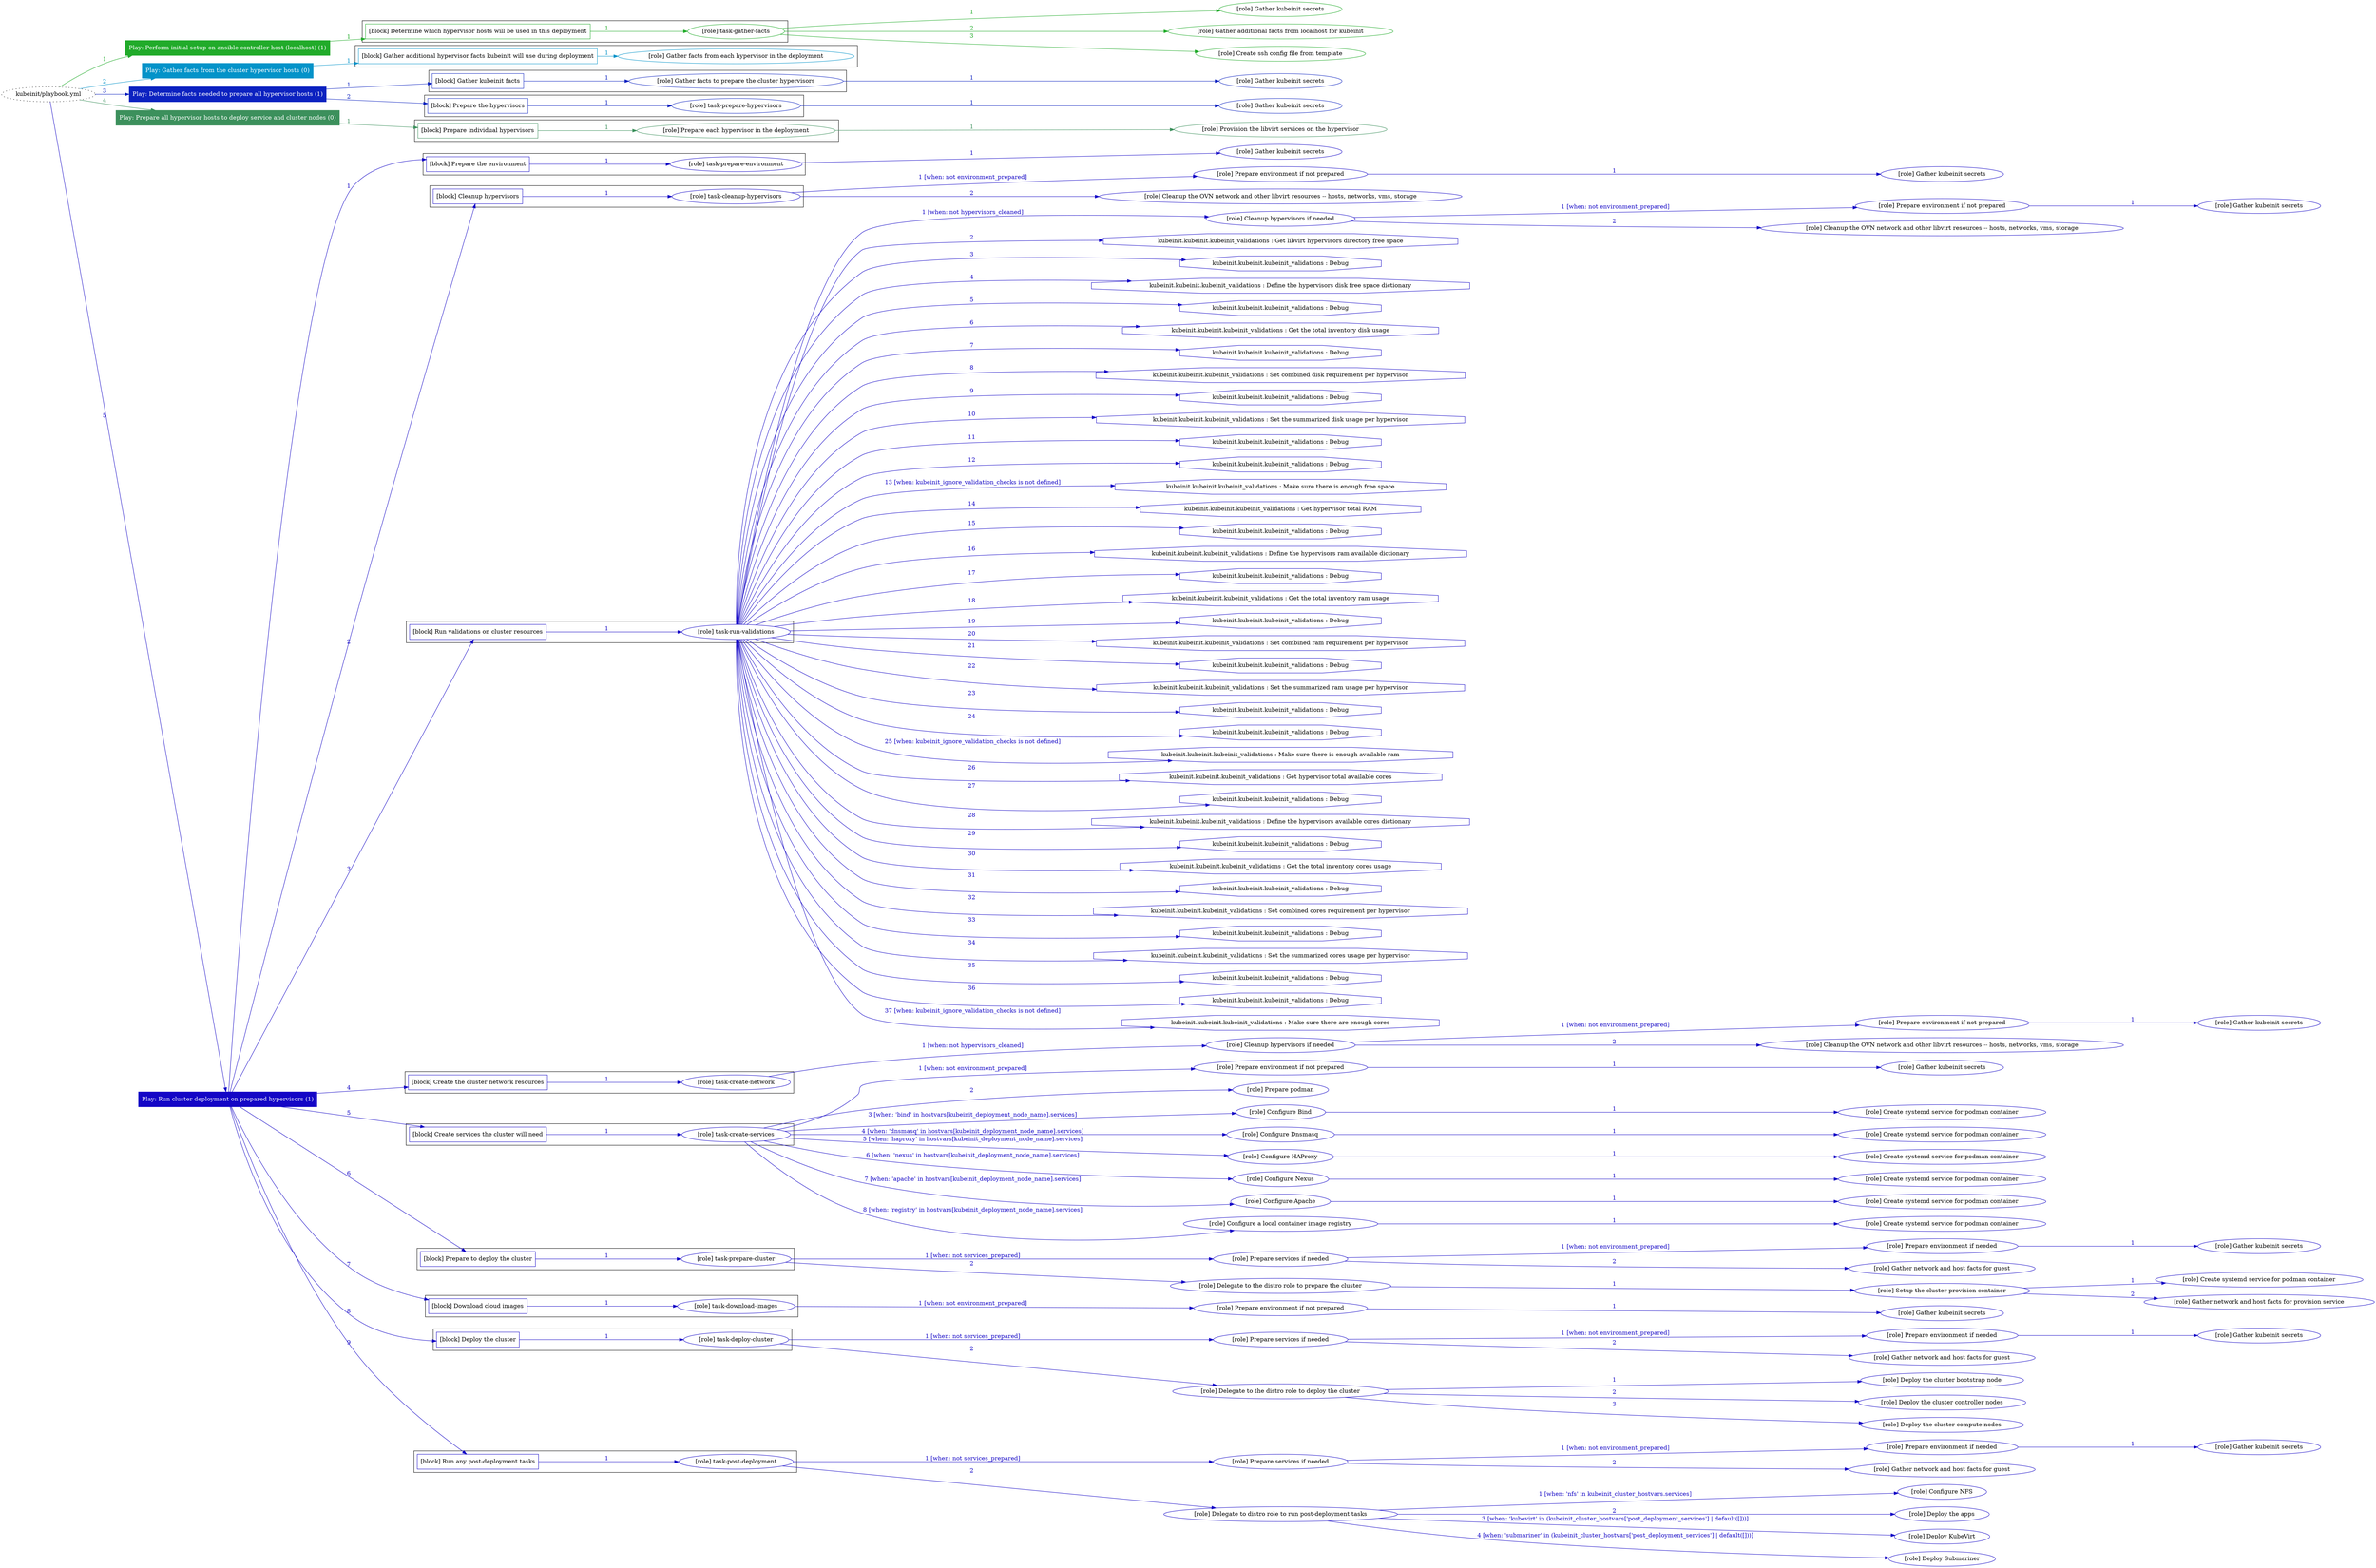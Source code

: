 digraph {
	graph [concentrate=true ordering=in rankdir=LR ratio=fill]
	edge [esep=5 sep=10]
	"kubeinit/playbook.yml" [URL="/home/runner/work/kubeinit/kubeinit/kubeinit/playbook.yml" id=playbook_0c1962fa style=dotted]
	play_be50d0dd [label="Play: Perform initial setup on ansible-controller host (localhost) (1)" URL="/home/runner/work/kubeinit/kubeinit/kubeinit/playbook.yml" color="#21ab2a" fontcolor="#ffffff" id=play_be50d0dd shape=box style=filled tooltip=localhost]
	"kubeinit/playbook.yml" -> play_be50d0dd [label="1 " color="#21ab2a" fontcolor="#21ab2a" id=edge_a6bb3f02 labeltooltip="1 " tooltip="1 "]
	subgraph "Gather kubeinit secrets" {
		role_18582687 [label="[role] Gather kubeinit secrets" URL="/home/runner/.ansible/collections/ansible_collections/kubeinit/kubeinit/roles/kubeinit_prepare/tasks/build_hypervisors_group.yml" color="#21ab2a" id=role_18582687 tooltip="Gather kubeinit secrets"]
	}
	subgraph "Gather additional facts from localhost for kubeinit" {
		role_fce83e99 [label="[role] Gather additional facts from localhost for kubeinit" URL="/home/runner/.ansible/collections/ansible_collections/kubeinit/kubeinit/roles/kubeinit_prepare/tasks/build_hypervisors_group.yml" color="#21ab2a" id=role_fce83e99 tooltip="Gather additional facts from localhost for kubeinit"]
	}
	subgraph "Create ssh config file from template" {
		role_7f165735 [label="[role] Create ssh config file from template" URL="/home/runner/.ansible/collections/ansible_collections/kubeinit/kubeinit/roles/kubeinit_prepare/tasks/build_hypervisors_group.yml" color="#21ab2a" id=role_7f165735 tooltip="Create ssh config file from template"]
	}
	subgraph "task-gather-facts" {
		role_133cf62c [label="[role] task-gather-facts" URL="/home/runner/work/kubeinit/kubeinit/kubeinit/playbook.yml" color="#21ab2a" id=role_133cf62c tooltip="task-gather-facts"]
		role_133cf62c -> role_18582687 [label="1 " color="#21ab2a" fontcolor="#21ab2a" id=edge_614353e3 labeltooltip="1 " tooltip="1 "]
		role_133cf62c -> role_fce83e99 [label="2 " color="#21ab2a" fontcolor="#21ab2a" id=edge_34231d7f labeltooltip="2 " tooltip="2 "]
		role_133cf62c -> role_7f165735 [label="3 " color="#21ab2a" fontcolor="#21ab2a" id=edge_8d555de2 labeltooltip="3 " tooltip="3 "]
	}
	subgraph "Play: Perform initial setup on ansible-controller host (localhost) (1)" {
		play_be50d0dd -> block_2fee4508 [label=1 color="#21ab2a" fontcolor="#21ab2a" id=edge_cbc2266b labeltooltip=1 tooltip=1]
		subgraph cluster_block_2fee4508 {
			block_2fee4508 [label="[block] Determine which hypervisor hosts will be used in this deployment" URL="/home/runner/work/kubeinit/kubeinit/kubeinit/playbook.yml" color="#21ab2a" id=block_2fee4508 labeltooltip="Determine which hypervisor hosts will be used in this deployment" shape=box tooltip="Determine which hypervisor hosts will be used in this deployment"]
			block_2fee4508 -> role_133cf62c [label="1 " color="#21ab2a" fontcolor="#21ab2a" id=edge_b8d68492 labeltooltip="1 " tooltip="1 "]
		}
	}
	play_6b7ba62f [label="Play: Gather facts from the cluster hypervisor hosts (0)" URL="/home/runner/work/kubeinit/kubeinit/kubeinit/playbook.yml" color="#0393c9" fontcolor="#ffffff" id=play_6b7ba62f shape=box style=filled tooltip="Play: Gather facts from the cluster hypervisor hosts (0)"]
	"kubeinit/playbook.yml" -> play_6b7ba62f [label="2 " color="#0393c9" fontcolor="#0393c9" id=edge_6658723b labeltooltip="2 " tooltip="2 "]
	subgraph "Gather facts from each hypervisor in the deployment" {
		role_81f67bc2 [label="[role] Gather facts from each hypervisor in the deployment" URL="/home/runner/work/kubeinit/kubeinit/kubeinit/playbook.yml" color="#0393c9" id=role_81f67bc2 tooltip="Gather facts from each hypervisor in the deployment"]
	}
	subgraph "Play: Gather facts from the cluster hypervisor hosts (0)" {
		play_6b7ba62f -> block_4eafd3b5 [label=1 color="#0393c9" fontcolor="#0393c9" id=edge_7ed90750 labeltooltip=1 tooltip=1]
		subgraph cluster_block_4eafd3b5 {
			block_4eafd3b5 [label="[block] Gather additional hypervisor facts kubeinit will use during deployment" URL="/home/runner/work/kubeinit/kubeinit/kubeinit/playbook.yml" color="#0393c9" id=block_4eafd3b5 labeltooltip="Gather additional hypervisor facts kubeinit will use during deployment" shape=box tooltip="Gather additional hypervisor facts kubeinit will use during deployment"]
			block_4eafd3b5 -> role_81f67bc2 [label="1 " color="#0393c9" fontcolor="#0393c9" id=edge_5568c1e4 labeltooltip="1 " tooltip="1 "]
		}
	}
	play_cdd464c3 [label="Play: Determine facts needed to prepare all hypervisor hosts (1)" URL="/home/runner/work/kubeinit/kubeinit/kubeinit/playbook.yml" color="#0c22c0" fontcolor="#ffffff" id=play_cdd464c3 shape=box style=filled tooltip=localhost]
	"kubeinit/playbook.yml" -> play_cdd464c3 [label="3 " color="#0c22c0" fontcolor="#0c22c0" id=edge_1f5755dd labeltooltip="3 " tooltip="3 "]
	subgraph "Gather kubeinit secrets" {
		role_7b7f4c09 [label="[role] Gather kubeinit secrets" URL="/home/runner/.ansible/collections/ansible_collections/kubeinit/kubeinit/roles/kubeinit_prepare/tasks/gather_kubeinit_facts.yml" color="#0c22c0" id=role_7b7f4c09 tooltip="Gather kubeinit secrets"]
	}
	subgraph "Gather facts to prepare the cluster hypervisors" {
		role_90aa8c08 [label="[role] Gather facts to prepare the cluster hypervisors" URL="/home/runner/work/kubeinit/kubeinit/kubeinit/playbook.yml" color="#0c22c0" id=role_90aa8c08 tooltip="Gather facts to prepare the cluster hypervisors"]
		role_90aa8c08 -> role_7b7f4c09 [label="1 " color="#0c22c0" fontcolor="#0c22c0" id=edge_5a117545 labeltooltip="1 " tooltip="1 "]
	}
	subgraph "Gather kubeinit secrets" {
		role_aa2cdc83 [label="[role] Gather kubeinit secrets" URL="/home/runner/.ansible/collections/ansible_collections/kubeinit/kubeinit/roles/kubeinit_prepare/tasks/gather_kubeinit_facts.yml" color="#0c22c0" id=role_aa2cdc83 tooltip="Gather kubeinit secrets"]
	}
	subgraph "task-prepare-hypervisors" {
		role_f39f86e0 [label="[role] task-prepare-hypervisors" URL="/home/runner/work/kubeinit/kubeinit/kubeinit/playbook.yml" color="#0c22c0" id=role_f39f86e0 tooltip="task-prepare-hypervisors"]
		role_f39f86e0 -> role_aa2cdc83 [label="1 " color="#0c22c0" fontcolor="#0c22c0" id=edge_0bebe738 labeltooltip="1 " tooltip="1 "]
	}
	subgraph "Play: Determine facts needed to prepare all hypervisor hosts (1)" {
		play_cdd464c3 -> block_bbfa802b [label=1 color="#0c22c0" fontcolor="#0c22c0" id=edge_be6cd83a labeltooltip=1 tooltip=1]
		subgraph cluster_block_bbfa802b {
			block_bbfa802b [label="[block] Gather kubeinit facts" URL="/home/runner/work/kubeinit/kubeinit/kubeinit/playbook.yml" color="#0c22c0" id=block_bbfa802b labeltooltip="Gather kubeinit facts" shape=box tooltip="Gather kubeinit facts"]
			block_bbfa802b -> role_90aa8c08 [label="1 " color="#0c22c0" fontcolor="#0c22c0" id=edge_952174ad labeltooltip="1 " tooltip="1 "]
		}
		play_cdd464c3 -> block_4bff7a87 [label=2 color="#0c22c0" fontcolor="#0c22c0" id=edge_2a074923 labeltooltip=2 tooltip=2]
		subgraph cluster_block_4bff7a87 {
			block_4bff7a87 [label="[block] Prepare the hypervisors" URL="/home/runner/work/kubeinit/kubeinit/kubeinit/playbook.yml" color="#0c22c0" id=block_4bff7a87 labeltooltip="Prepare the hypervisors" shape=box tooltip="Prepare the hypervisors"]
			block_4bff7a87 -> role_f39f86e0 [label="1 " color="#0c22c0" fontcolor="#0c22c0" id=edge_3835ac93 labeltooltip="1 " tooltip="1 "]
		}
	}
	play_c1d7e8ce [label="Play: Prepare all hypervisor hosts to deploy service and cluster nodes (0)" URL="/home/runner/work/kubeinit/kubeinit/kubeinit/playbook.yml" color="#3c905c" fontcolor="#ffffff" id=play_c1d7e8ce shape=box style=filled tooltip="Play: Prepare all hypervisor hosts to deploy service and cluster nodes (0)"]
	"kubeinit/playbook.yml" -> play_c1d7e8ce [label="4 " color="#3c905c" fontcolor="#3c905c" id=edge_2dae5429 labeltooltip="4 " tooltip="4 "]
	subgraph "Provision the libvirt services on the hypervisor" {
		role_2ad6f57d [label="[role] Provision the libvirt services on the hypervisor" URL="/home/runner/.ansible/collections/ansible_collections/kubeinit/kubeinit/roles/kubeinit_prepare/tasks/prepare_hypervisor.yml" color="#3c905c" id=role_2ad6f57d tooltip="Provision the libvirt services on the hypervisor"]
	}
	subgraph "Prepare each hypervisor in the deployment" {
		role_250971a9 [label="[role] Prepare each hypervisor in the deployment" URL="/home/runner/work/kubeinit/kubeinit/kubeinit/playbook.yml" color="#3c905c" id=role_250971a9 tooltip="Prepare each hypervisor in the deployment"]
		role_250971a9 -> role_2ad6f57d [label="1 " color="#3c905c" fontcolor="#3c905c" id=edge_2163b633 labeltooltip="1 " tooltip="1 "]
	}
	subgraph "Play: Prepare all hypervisor hosts to deploy service and cluster nodes (0)" {
		play_c1d7e8ce -> block_7f3fe24d [label=1 color="#3c905c" fontcolor="#3c905c" id=edge_75501443 labeltooltip=1 tooltip=1]
		subgraph cluster_block_7f3fe24d {
			block_7f3fe24d [label="[block] Prepare individual hypervisors" URL="/home/runner/work/kubeinit/kubeinit/kubeinit/playbook.yml" color="#3c905c" id=block_7f3fe24d labeltooltip="Prepare individual hypervisors" shape=box tooltip="Prepare individual hypervisors"]
			block_7f3fe24d -> role_250971a9 [label="1 " color="#3c905c" fontcolor="#3c905c" id=edge_124171e5 labeltooltip="1 " tooltip="1 "]
		}
	}
	play_f6b58995 [label="Play: Run cluster deployment on prepared hypervisors (1)" URL="/home/runner/work/kubeinit/kubeinit/kubeinit/playbook.yml" color="#1406c6" fontcolor="#ffffff" id=play_f6b58995 shape=box style=filled tooltip=localhost]
	"kubeinit/playbook.yml" -> play_f6b58995 [label="5 " color="#1406c6" fontcolor="#1406c6" id=edge_b81ead7e labeltooltip="5 " tooltip="5 "]
	subgraph "Gather kubeinit secrets" {
		role_ea5745ac [label="[role] Gather kubeinit secrets" URL="/home/runner/.ansible/collections/ansible_collections/kubeinit/kubeinit/roles/kubeinit_prepare/tasks/gather_kubeinit_facts.yml" color="#1406c6" id=role_ea5745ac tooltip="Gather kubeinit secrets"]
	}
	subgraph "task-prepare-environment" {
		role_93e0fac7 [label="[role] task-prepare-environment" URL="/home/runner/work/kubeinit/kubeinit/kubeinit/playbook.yml" color="#1406c6" id=role_93e0fac7 tooltip="task-prepare-environment"]
		role_93e0fac7 -> role_ea5745ac [label="1 " color="#1406c6" fontcolor="#1406c6" id=edge_5d68b4c3 labeltooltip="1 " tooltip="1 "]
	}
	subgraph "Gather kubeinit secrets" {
		role_ad4cef77 [label="[role] Gather kubeinit secrets" URL="/home/runner/.ansible/collections/ansible_collections/kubeinit/kubeinit/roles/kubeinit_prepare/tasks/gather_kubeinit_facts.yml" color="#1406c6" id=role_ad4cef77 tooltip="Gather kubeinit secrets"]
	}
	subgraph "Prepare environment if not prepared" {
		role_003fff1d [label="[role] Prepare environment if not prepared" URL="/home/runner/.ansible/collections/ansible_collections/kubeinit/kubeinit/roles/kubeinit_prepare/tasks/cleanup_hypervisors.yml" color="#1406c6" id=role_003fff1d tooltip="Prepare environment if not prepared"]
		role_003fff1d -> role_ad4cef77 [label="1 " color="#1406c6" fontcolor="#1406c6" id=edge_dad3b32c labeltooltip="1 " tooltip="1 "]
	}
	subgraph "Cleanup the OVN network and other libvirt resources -- hosts, networks, vms, storage" {
		role_ddbe310d [label="[role] Cleanup the OVN network and other libvirt resources -- hosts, networks, vms, storage" URL="/home/runner/.ansible/collections/ansible_collections/kubeinit/kubeinit/roles/kubeinit_prepare/tasks/cleanup_hypervisors.yml" color="#1406c6" id=role_ddbe310d tooltip="Cleanup the OVN network and other libvirt resources -- hosts, networks, vms, storage"]
	}
	subgraph "task-cleanup-hypervisors" {
		role_4ded832d [label="[role] task-cleanup-hypervisors" URL="/home/runner/work/kubeinit/kubeinit/kubeinit/playbook.yml" color="#1406c6" id=role_4ded832d tooltip="task-cleanup-hypervisors"]
		role_4ded832d -> role_003fff1d [label="1 [when: not environment_prepared]" color="#1406c6" fontcolor="#1406c6" id=edge_1e6a8c97 labeltooltip="1 [when: not environment_prepared]" tooltip="1 [when: not environment_prepared]"]
		role_4ded832d -> role_ddbe310d [label="2 " color="#1406c6" fontcolor="#1406c6" id=edge_a38a1c63 labeltooltip="2 " tooltip="2 "]
	}
	subgraph "Gather kubeinit secrets" {
		role_794acfee [label="[role] Gather kubeinit secrets" URL="/home/runner/.ansible/collections/ansible_collections/kubeinit/kubeinit/roles/kubeinit_prepare/tasks/gather_kubeinit_facts.yml" color="#1406c6" id=role_794acfee tooltip="Gather kubeinit secrets"]
	}
	subgraph "Prepare environment if not prepared" {
		role_ce3f8bae [label="[role] Prepare environment if not prepared" URL="/home/runner/.ansible/collections/ansible_collections/kubeinit/kubeinit/roles/kubeinit_prepare/tasks/cleanup_hypervisors.yml" color="#1406c6" id=role_ce3f8bae tooltip="Prepare environment if not prepared"]
		role_ce3f8bae -> role_794acfee [label="1 " color="#1406c6" fontcolor="#1406c6" id=edge_a2eabee9 labeltooltip="1 " tooltip="1 "]
	}
	subgraph "Cleanup the OVN network and other libvirt resources -- hosts, networks, vms, storage" {
		role_c4c53af4 [label="[role] Cleanup the OVN network and other libvirt resources -- hosts, networks, vms, storage" URL="/home/runner/.ansible/collections/ansible_collections/kubeinit/kubeinit/roles/kubeinit_prepare/tasks/cleanup_hypervisors.yml" color="#1406c6" id=role_c4c53af4 tooltip="Cleanup the OVN network and other libvirt resources -- hosts, networks, vms, storage"]
	}
	subgraph "Cleanup hypervisors if needed" {
		role_6c550f8d [label="[role] Cleanup hypervisors if needed" URL="/home/runner/.ansible/collections/ansible_collections/kubeinit/kubeinit/roles/kubeinit_validations/tasks/main.yml" color="#1406c6" id=role_6c550f8d tooltip="Cleanup hypervisors if needed"]
		role_6c550f8d -> role_ce3f8bae [label="1 [when: not environment_prepared]" color="#1406c6" fontcolor="#1406c6" id=edge_005cf9d9 labeltooltip="1 [when: not environment_prepared]" tooltip="1 [when: not environment_prepared]"]
		role_6c550f8d -> role_c4c53af4 [label="2 " color="#1406c6" fontcolor="#1406c6" id=edge_e33e2a0d labeltooltip="2 " tooltip="2 "]
	}
	subgraph "task-run-validations" {
		role_0c693bc3 [label="[role] task-run-validations" URL="/home/runner/work/kubeinit/kubeinit/kubeinit/playbook.yml" color="#1406c6" id=role_0c693bc3 tooltip="task-run-validations"]
		role_0c693bc3 -> role_6c550f8d [label="1 [when: not hypervisors_cleaned]" color="#1406c6" fontcolor="#1406c6" id=edge_a4a6acfd labeltooltip="1 [when: not hypervisors_cleaned]" tooltip="1 [when: not hypervisors_cleaned]"]
		task_2b5d4a0e [label="kubeinit.kubeinit.kubeinit_validations : Get libvirt hypervisors directory free space" URL="/home/runner/.ansible/collections/ansible_collections/kubeinit/kubeinit/roles/kubeinit_validations/tasks/10_libvirt_free_space.yml" color="#1406c6" id=task_2b5d4a0e shape=octagon tooltip="kubeinit.kubeinit.kubeinit_validations : Get libvirt hypervisors directory free space"]
		role_0c693bc3 -> task_2b5d4a0e [label="2 " color="#1406c6" fontcolor="#1406c6" id=edge_36fcada0 labeltooltip="2 " tooltip="2 "]
		task_6176a28e [label="kubeinit.kubeinit.kubeinit_validations : Debug" URL="/home/runner/.ansible/collections/ansible_collections/kubeinit/kubeinit/roles/kubeinit_validations/tasks/10_libvirt_free_space.yml" color="#1406c6" id=task_6176a28e shape=octagon tooltip="kubeinit.kubeinit.kubeinit_validations : Debug"]
		role_0c693bc3 -> task_6176a28e [label="3 " color="#1406c6" fontcolor="#1406c6" id=edge_603f3817 labeltooltip="3 " tooltip="3 "]
		task_0fa32dd7 [label="kubeinit.kubeinit.kubeinit_validations : Define the hypervisors disk free space dictionary" URL="/home/runner/.ansible/collections/ansible_collections/kubeinit/kubeinit/roles/kubeinit_validations/tasks/10_libvirt_free_space.yml" color="#1406c6" id=task_0fa32dd7 shape=octagon tooltip="kubeinit.kubeinit.kubeinit_validations : Define the hypervisors disk free space dictionary"]
		role_0c693bc3 -> task_0fa32dd7 [label="4 " color="#1406c6" fontcolor="#1406c6" id=edge_40ea635d labeltooltip="4 " tooltip="4 "]
		task_e9e691f0 [label="kubeinit.kubeinit.kubeinit_validations : Debug" URL="/home/runner/.ansible/collections/ansible_collections/kubeinit/kubeinit/roles/kubeinit_validations/tasks/10_libvirt_free_space.yml" color="#1406c6" id=task_e9e691f0 shape=octagon tooltip="kubeinit.kubeinit.kubeinit_validations : Debug"]
		role_0c693bc3 -> task_e9e691f0 [label="5 " color="#1406c6" fontcolor="#1406c6" id=edge_4c67ea10 labeltooltip="5 " tooltip="5 "]
		task_8828fa86 [label="kubeinit.kubeinit.kubeinit_validations : Get the total inventory disk usage" URL="/home/runner/.ansible/collections/ansible_collections/kubeinit/kubeinit/roles/kubeinit_validations/tasks/10_libvirt_free_space.yml" color="#1406c6" id=task_8828fa86 shape=octagon tooltip="kubeinit.kubeinit.kubeinit_validations : Get the total inventory disk usage"]
		role_0c693bc3 -> task_8828fa86 [label="6 " color="#1406c6" fontcolor="#1406c6" id=edge_b0aa550d labeltooltip="6 " tooltip="6 "]
		task_c2dee510 [label="kubeinit.kubeinit.kubeinit_validations : Debug" URL="/home/runner/.ansible/collections/ansible_collections/kubeinit/kubeinit/roles/kubeinit_validations/tasks/10_libvirt_free_space.yml" color="#1406c6" id=task_c2dee510 shape=octagon tooltip="kubeinit.kubeinit.kubeinit_validations : Debug"]
		role_0c693bc3 -> task_c2dee510 [label="7 " color="#1406c6" fontcolor="#1406c6" id=edge_99571b76 labeltooltip="7 " tooltip="7 "]
		task_ff501429 [label="kubeinit.kubeinit.kubeinit_validations : Set combined disk requirement per hypervisor" URL="/home/runner/.ansible/collections/ansible_collections/kubeinit/kubeinit/roles/kubeinit_validations/tasks/10_libvirt_free_space.yml" color="#1406c6" id=task_ff501429 shape=octagon tooltip="kubeinit.kubeinit.kubeinit_validations : Set combined disk requirement per hypervisor"]
		role_0c693bc3 -> task_ff501429 [label="8 " color="#1406c6" fontcolor="#1406c6" id=edge_0c264f90 labeltooltip="8 " tooltip="8 "]
		task_68a7dbd1 [label="kubeinit.kubeinit.kubeinit_validations : Debug" URL="/home/runner/.ansible/collections/ansible_collections/kubeinit/kubeinit/roles/kubeinit_validations/tasks/10_libvirt_free_space.yml" color="#1406c6" id=task_68a7dbd1 shape=octagon tooltip="kubeinit.kubeinit.kubeinit_validations : Debug"]
		role_0c693bc3 -> task_68a7dbd1 [label="9 " color="#1406c6" fontcolor="#1406c6" id=edge_e59e12dc labeltooltip="9 " tooltip="9 "]
		task_8ba51023 [label="kubeinit.kubeinit.kubeinit_validations : Set the summarized disk usage per hypervisor" URL="/home/runner/.ansible/collections/ansible_collections/kubeinit/kubeinit/roles/kubeinit_validations/tasks/10_libvirt_free_space.yml" color="#1406c6" id=task_8ba51023 shape=octagon tooltip="kubeinit.kubeinit.kubeinit_validations : Set the summarized disk usage per hypervisor"]
		role_0c693bc3 -> task_8ba51023 [label="10 " color="#1406c6" fontcolor="#1406c6" id=edge_59faab4f labeltooltip="10 " tooltip="10 "]
		task_f008eae6 [label="kubeinit.kubeinit.kubeinit_validations : Debug" URL="/home/runner/.ansible/collections/ansible_collections/kubeinit/kubeinit/roles/kubeinit_validations/tasks/10_libvirt_free_space.yml" color="#1406c6" id=task_f008eae6 shape=octagon tooltip="kubeinit.kubeinit.kubeinit_validations : Debug"]
		role_0c693bc3 -> task_f008eae6 [label="11 " color="#1406c6" fontcolor="#1406c6" id=edge_b09b9950 labeltooltip="11 " tooltip="11 "]
		task_5a22d8d4 [label="kubeinit.kubeinit.kubeinit_validations : Debug" URL="/home/runner/.ansible/collections/ansible_collections/kubeinit/kubeinit/roles/kubeinit_validations/tasks/10_libvirt_free_space.yml" color="#1406c6" id=task_5a22d8d4 shape=octagon tooltip="kubeinit.kubeinit.kubeinit_validations : Debug"]
		role_0c693bc3 -> task_5a22d8d4 [label="12 " color="#1406c6" fontcolor="#1406c6" id=edge_8f0a2270 labeltooltip="12 " tooltip="12 "]
		task_992147da [label="kubeinit.kubeinit.kubeinit_validations : Make sure there is enough free space" URL="/home/runner/.ansible/collections/ansible_collections/kubeinit/kubeinit/roles/kubeinit_validations/tasks/10_libvirt_free_space.yml" color="#1406c6" id=task_992147da shape=octagon tooltip="kubeinit.kubeinit.kubeinit_validations : Make sure there is enough free space"]
		role_0c693bc3 -> task_992147da [label="13 [when: kubeinit_ignore_validation_checks is not defined]" color="#1406c6" fontcolor="#1406c6" id=edge_540d857e labeltooltip="13 [when: kubeinit_ignore_validation_checks is not defined]" tooltip="13 [when: kubeinit_ignore_validation_checks is not defined]"]
		task_409db139 [label="kubeinit.kubeinit.kubeinit_validations : Get hypervisor total RAM" URL="/home/runner/.ansible/collections/ansible_collections/kubeinit/kubeinit/roles/kubeinit_validations/tasks/20_libvirt_available_ram.yml" color="#1406c6" id=task_409db139 shape=octagon tooltip="kubeinit.kubeinit.kubeinit_validations : Get hypervisor total RAM"]
		role_0c693bc3 -> task_409db139 [label="14 " color="#1406c6" fontcolor="#1406c6" id=edge_06e1d787 labeltooltip="14 " tooltip="14 "]
		task_c764d711 [label="kubeinit.kubeinit.kubeinit_validations : Debug" URL="/home/runner/.ansible/collections/ansible_collections/kubeinit/kubeinit/roles/kubeinit_validations/tasks/20_libvirt_available_ram.yml" color="#1406c6" id=task_c764d711 shape=octagon tooltip="kubeinit.kubeinit.kubeinit_validations : Debug"]
		role_0c693bc3 -> task_c764d711 [label="15 " color="#1406c6" fontcolor="#1406c6" id=edge_adfdc336 labeltooltip="15 " tooltip="15 "]
		task_e1d1020f [label="kubeinit.kubeinit.kubeinit_validations : Define the hypervisors ram available dictionary" URL="/home/runner/.ansible/collections/ansible_collections/kubeinit/kubeinit/roles/kubeinit_validations/tasks/20_libvirt_available_ram.yml" color="#1406c6" id=task_e1d1020f shape=octagon tooltip="kubeinit.kubeinit.kubeinit_validations : Define the hypervisors ram available dictionary"]
		role_0c693bc3 -> task_e1d1020f [label="16 " color="#1406c6" fontcolor="#1406c6" id=edge_a8a6e84d labeltooltip="16 " tooltip="16 "]
		task_1477a36d [label="kubeinit.kubeinit.kubeinit_validations : Debug" URL="/home/runner/.ansible/collections/ansible_collections/kubeinit/kubeinit/roles/kubeinit_validations/tasks/20_libvirt_available_ram.yml" color="#1406c6" id=task_1477a36d shape=octagon tooltip="kubeinit.kubeinit.kubeinit_validations : Debug"]
		role_0c693bc3 -> task_1477a36d [label="17 " color="#1406c6" fontcolor="#1406c6" id=edge_8dc3fb33 labeltooltip="17 " tooltip="17 "]
		task_2432b24e [label="kubeinit.kubeinit.kubeinit_validations : Get the total inventory ram usage" URL="/home/runner/.ansible/collections/ansible_collections/kubeinit/kubeinit/roles/kubeinit_validations/tasks/20_libvirt_available_ram.yml" color="#1406c6" id=task_2432b24e shape=octagon tooltip="kubeinit.kubeinit.kubeinit_validations : Get the total inventory ram usage"]
		role_0c693bc3 -> task_2432b24e [label="18 " color="#1406c6" fontcolor="#1406c6" id=edge_b0eb0236 labeltooltip="18 " tooltip="18 "]
		task_dbca1c6f [label="kubeinit.kubeinit.kubeinit_validations : Debug" URL="/home/runner/.ansible/collections/ansible_collections/kubeinit/kubeinit/roles/kubeinit_validations/tasks/20_libvirt_available_ram.yml" color="#1406c6" id=task_dbca1c6f shape=octagon tooltip="kubeinit.kubeinit.kubeinit_validations : Debug"]
		role_0c693bc3 -> task_dbca1c6f [label="19 " color="#1406c6" fontcolor="#1406c6" id=edge_08caa2c6 labeltooltip="19 " tooltip="19 "]
		task_6e4abeee [label="kubeinit.kubeinit.kubeinit_validations : Set combined ram requirement per hypervisor" URL="/home/runner/.ansible/collections/ansible_collections/kubeinit/kubeinit/roles/kubeinit_validations/tasks/20_libvirt_available_ram.yml" color="#1406c6" id=task_6e4abeee shape=octagon tooltip="kubeinit.kubeinit.kubeinit_validations : Set combined ram requirement per hypervisor"]
		role_0c693bc3 -> task_6e4abeee [label="20 " color="#1406c6" fontcolor="#1406c6" id=edge_90e427a0 labeltooltip="20 " tooltip="20 "]
		task_5f9481e1 [label="kubeinit.kubeinit.kubeinit_validations : Debug" URL="/home/runner/.ansible/collections/ansible_collections/kubeinit/kubeinit/roles/kubeinit_validations/tasks/20_libvirt_available_ram.yml" color="#1406c6" id=task_5f9481e1 shape=octagon tooltip="kubeinit.kubeinit.kubeinit_validations : Debug"]
		role_0c693bc3 -> task_5f9481e1 [label="21 " color="#1406c6" fontcolor="#1406c6" id=edge_fdf4f271 labeltooltip="21 " tooltip="21 "]
		task_96fb7f30 [label="kubeinit.kubeinit.kubeinit_validations : Set the summarized ram usage per hypervisor" URL="/home/runner/.ansible/collections/ansible_collections/kubeinit/kubeinit/roles/kubeinit_validations/tasks/20_libvirt_available_ram.yml" color="#1406c6" id=task_96fb7f30 shape=octagon tooltip="kubeinit.kubeinit.kubeinit_validations : Set the summarized ram usage per hypervisor"]
		role_0c693bc3 -> task_96fb7f30 [label="22 " color="#1406c6" fontcolor="#1406c6" id=edge_c3d78c7c labeltooltip="22 " tooltip="22 "]
		task_123a4028 [label="kubeinit.kubeinit.kubeinit_validations : Debug" URL="/home/runner/.ansible/collections/ansible_collections/kubeinit/kubeinit/roles/kubeinit_validations/tasks/20_libvirt_available_ram.yml" color="#1406c6" id=task_123a4028 shape=octagon tooltip="kubeinit.kubeinit.kubeinit_validations : Debug"]
		role_0c693bc3 -> task_123a4028 [label="23 " color="#1406c6" fontcolor="#1406c6" id=edge_5a496e63 labeltooltip="23 " tooltip="23 "]
		task_d93b3b70 [label="kubeinit.kubeinit.kubeinit_validations : Debug" URL="/home/runner/.ansible/collections/ansible_collections/kubeinit/kubeinit/roles/kubeinit_validations/tasks/20_libvirt_available_ram.yml" color="#1406c6" id=task_d93b3b70 shape=octagon tooltip="kubeinit.kubeinit.kubeinit_validations : Debug"]
		role_0c693bc3 -> task_d93b3b70 [label="24 " color="#1406c6" fontcolor="#1406c6" id=edge_d5d2c75b labeltooltip="24 " tooltip="24 "]
		task_7b218b84 [label="kubeinit.kubeinit.kubeinit_validations : Make sure there is enough available ram" URL="/home/runner/.ansible/collections/ansible_collections/kubeinit/kubeinit/roles/kubeinit_validations/tasks/20_libvirt_available_ram.yml" color="#1406c6" id=task_7b218b84 shape=octagon tooltip="kubeinit.kubeinit.kubeinit_validations : Make sure there is enough available ram"]
		role_0c693bc3 -> task_7b218b84 [label="25 [when: kubeinit_ignore_validation_checks is not defined]" color="#1406c6" fontcolor="#1406c6" id=edge_980da57c labeltooltip="25 [when: kubeinit_ignore_validation_checks is not defined]" tooltip="25 [when: kubeinit_ignore_validation_checks is not defined]"]
		task_581ae1d9 [label="kubeinit.kubeinit.kubeinit_validations : Get hypervisor total available cores" URL="/home/runner/.ansible/collections/ansible_collections/kubeinit/kubeinit/roles/kubeinit_validations/tasks/30_libvirt_check_cpu_cores.yml" color="#1406c6" id=task_581ae1d9 shape=octagon tooltip="kubeinit.kubeinit.kubeinit_validations : Get hypervisor total available cores"]
		role_0c693bc3 -> task_581ae1d9 [label="26 " color="#1406c6" fontcolor="#1406c6" id=edge_86868315 labeltooltip="26 " tooltip="26 "]
		task_9f85134d [label="kubeinit.kubeinit.kubeinit_validations : Debug" URL="/home/runner/.ansible/collections/ansible_collections/kubeinit/kubeinit/roles/kubeinit_validations/tasks/30_libvirt_check_cpu_cores.yml" color="#1406c6" id=task_9f85134d shape=octagon tooltip="kubeinit.kubeinit.kubeinit_validations : Debug"]
		role_0c693bc3 -> task_9f85134d [label="27 " color="#1406c6" fontcolor="#1406c6" id=edge_68186f27 labeltooltip="27 " tooltip="27 "]
		task_e5b6d556 [label="kubeinit.kubeinit.kubeinit_validations : Define the hypervisors available cores dictionary" URL="/home/runner/.ansible/collections/ansible_collections/kubeinit/kubeinit/roles/kubeinit_validations/tasks/30_libvirt_check_cpu_cores.yml" color="#1406c6" id=task_e5b6d556 shape=octagon tooltip="kubeinit.kubeinit.kubeinit_validations : Define the hypervisors available cores dictionary"]
		role_0c693bc3 -> task_e5b6d556 [label="28 " color="#1406c6" fontcolor="#1406c6" id=edge_a51e16e4 labeltooltip="28 " tooltip="28 "]
		task_61f48669 [label="kubeinit.kubeinit.kubeinit_validations : Debug" URL="/home/runner/.ansible/collections/ansible_collections/kubeinit/kubeinit/roles/kubeinit_validations/tasks/30_libvirt_check_cpu_cores.yml" color="#1406c6" id=task_61f48669 shape=octagon tooltip="kubeinit.kubeinit.kubeinit_validations : Debug"]
		role_0c693bc3 -> task_61f48669 [label="29 " color="#1406c6" fontcolor="#1406c6" id=edge_52648879 labeltooltip="29 " tooltip="29 "]
		task_5f287eb8 [label="kubeinit.kubeinit.kubeinit_validations : Get the total inventory cores usage" URL="/home/runner/.ansible/collections/ansible_collections/kubeinit/kubeinit/roles/kubeinit_validations/tasks/30_libvirt_check_cpu_cores.yml" color="#1406c6" id=task_5f287eb8 shape=octagon tooltip="kubeinit.kubeinit.kubeinit_validations : Get the total inventory cores usage"]
		role_0c693bc3 -> task_5f287eb8 [label="30 " color="#1406c6" fontcolor="#1406c6" id=edge_66feb429 labeltooltip="30 " tooltip="30 "]
		task_dfc46843 [label="kubeinit.kubeinit.kubeinit_validations : Debug" URL="/home/runner/.ansible/collections/ansible_collections/kubeinit/kubeinit/roles/kubeinit_validations/tasks/30_libvirt_check_cpu_cores.yml" color="#1406c6" id=task_dfc46843 shape=octagon tooltip="kubeinit.kubeinit.kubeinit_validations : Debug"]
		role_0c693bc3 -> task_dfc46843 [label="31 " color="#1406c6" fontcolor="#1406c6" id=edge_16696ee1 labeltooltip="31 " tooltip="31 "]
		task_b62e1efd [label="kubeinit.kubeinit.kubeinit_validations : Set combined cores requirement per hypervisor" URL="/home/runner/.ansible/collections/ansible_collections/kubeinit/kubeinit/roles/kubeinit_validations/tasks/30_libvirt_check_cpu_cores.yml" color="#1406c6" id=task_b62e1efd shape=octagon tooltip="kubeinit.kubeinit.kubeinit_validations : Set combined cores requirement per hypervisor"]
		role_0c693bc3 -> task_b62e1efd [label="32 " color="#1406c6" fontcolor="#1406c6" id=edge_74931ce8 labeltooltip="32 " tooltip="32 "]
		task_7a5fd847 [label="kubeinit.kubeinit.kubeinit_validations : Debug" URL="/home/runner/.ansible/collections/ansible_collections/kubeinit/kubeinit/roles/kubeinit_validations/tasks/30_libvirt_check_cpu_cores.yml" color="#1406c6" id=task_7a5fd847 shape=octagon tooltip="kubeinit.kubeinit.kubeinit_validations : Debug"]
		role_0c693bc3 -> task_7a5fd847 [label="33 " color="#1406c6" fontcolor="#1406c6" id=edge_3fa64313 labeltooltip="33 " tooltip="33 "]
		task_c1ae3531 [label="kubeinit.kubeinit.kubeinit_validations : Set the summarized cores usage per hypervisor" URL="/home/runner/.ansible/collections/ansible_collections/kubeinit/kubeinit/roles/kubeinit_validations/tasks/30_libvirt_check_cpu_cores.yml" color="#1406c6" id=task_c1ae3531 shape=octagon tooltip="kubeinit.kubeinit.kubeinit_validations : Set the summarized cores usage per hypervisor"]
		role_0c693bc3 -> task_c1ae3531 [label="34 " color="#1406c6" fontcolor="#1406c6" id=edge_92a518ec labeltooltip="34 " tooltip="34 "]
		task_a26ac501 [label="kubeinit.kubeinit.kubeinit_validations : Debug" URL="/home/runner/.ansible/collections/ansible_collections/kubeinit/kubeinit/roles/kubeinit_validations/tasks/30_libvirt_check_cpu_cores.yml" color="#1406c6" id=task_a26ac501 shape=octagon tooltip="kubeinit.kubeinit.kubeinit_validations : Debug"]
		role_0c693bc3 -> task_a26ac501 [label="35 " color="#1406c6" fontcolor="#1406c6" id=edge_8143f034 labeltooltip="35 " tooltip="35 "]
		task_b2f5ac3f [label="kubeinit.kubeinit.kubeinit_validations : Debug" URL="/home/runner/.ansible/collections/ansible_collections/kubeinit/kubeinit/roles/kubeinit_validations/tasks/30_libvirt_check_cpu_cores.yml" color="#1406c6" id=task_b2f5ac3f shape=octagon tooltip="kubeinit.kubeinit.kubeinit_validations : Debug"]
		role_0c693bc3 -> task_b2f5ac3f [label="36 " color="#1406c6" fontcolor="#1406c6" id=edge_a39309a7 labeltooltip="36 " tooltip="36 "]
		task_73281191 [label="kubeinit.kubeinit.kubeinit_validations : Make sure there are enough cores" URL="/home/runner/.ansible/collections/ansible_collections/kubeinit/kubeinit/roles/kubeinit_validations/tasks/30_libvirt_check_cpu_cores.yml" color="#1406c6" id=task_73281191 shape=octagon tooltip="kubeinit.kubeinit.kubeinit_validations : Make sure there are enough cores"]
		role_0c693bc3 -> task_73281191 [label="37 [when: kubeinit_ignore_validation_checks is not defined]" color="#1406c6" fontcolor="#1406c6" id=edge_f4fd0dd7 labeltooltip="37 [when: kubeinit_ignore_validation_checks is not defined]" tooltip="37 [when: kubeinit_ignore_validation_checks is not defined]"]
	}
	subgraph "Gather kubeinit secrets" {
		role_230b8359 [label="[role] Gather kubeinit secrets" URL="/home/runner/.ansible/collections/ansible_collections/kubeinit/kubeinit/roles/kubeinit_prepare/tasks/gather_kubeinit_facts.yml" color="#1406c6" id=role_230b8359 tooltip="Gather kubeinit secrets"]
	}
	subgraph "Prepare environment if not prepared" {
		role_8f57b3d6 [label="[role] Prepare environment if not prepared" URL="/home/runner/.ansible/collections/ansible_collections/kubeinit/kubeinit/roles/kubeinit_prepare/tasks/cleanup_hypervisors.yml" color="#1406c6" id=role_8f57b3d6 tooltip="Prepare environment if not prepared"]
		role_8f57b3d6 -> role_230b8359 [label="1 " color="#1406c6" fontcolor="#1406c6" id=edge_bd6ac2c4 labeltooltip="1 " tooltip="1 "]
	}
	subgraph "Cleanup the OVN network and other libvirt resources -- hosts, networks, vms, storage" {
		role_554118b6 [label="[role] Cleanup the OVN network and other libvirt resources -- hosts, networks, vms, storage" URL="/home/runner/.ansible/collections/ansible_collections/kubeinit/kubeinit/roles/kubeinit_prepare/tasks/cleanup_hypervisors.yml" color="#1406c6" id=role_554118b6 tooltip="Cleanup the OVN network and other libvirt resources -- hosts, networks, vms, storage"]
	}
	subgraph "Cleanup hypervisors if needed" {
		role_4a809aa5 [label="[role] Cleanup hypervisors if needed" URL="/home/runner/.ansible/collections/ansible_collections/kubeinit/kubeinit/roles/kubeinit_libvirt/tasks/create_network.yml" color="#1406c6" id=role_4a809aa5 tooltip="Cleanup hypervisors if needed"]
		role_4a809aa5 -> role_8f57b3d6 [label="1 [when: not environment_prepared]" color="#1406c6" fontcolor="#1406c6" id=edge_d8128e47 labeltooltip="1 [when: not environment_prepared]" tooltip="1 [when: not environment_prepared]"]
		role_4a809aa5 -> role_554118b6 [label="2 " color="#1406c6" fontcolor="#1406c6" id=edge_6bc14736 labeltooltip="2 " tooltip="2 "]
	}
	subgraph "task-create-network" {
		role_20461e90 [label="[role] task-create-network" URL="/home/runner/work/kubeinit/kubeinit/kubeinit/playbook.yml" color="#1406c6" id=role_20461e90 tooltip="task-create-network"]
		role_20461e90 -> role_4a809aa5 [label="1 [when: not hypervisors_cleaned]" color="#1406c6" fontcolor="#1406c6" id=edge_84a21001 labeltooltip="1 [when: not hypervisors_cleaned]" tooltip="1 [when: not hypervisors_cleaned]"]
	}
	subgraph "Gather kubeinit secrets" {
		role_aa4e25c8 [label="[role] Gather kubeinit secrets" URL="/home/runner/.ansible/collections/ansible_collections/kubeinit/kubeinit/roles/kubeinit_prepare/tasks/gather_kubeinit_facts.yml" color="#1406c6" id=role_aa4e25c8 tooltip="Gather kubeinit secrets"]
	}
	subgraph "Prepare environment if not prepared" {
		role_0c6efe5a [label="[role] Prepare environment if not prepared" URL="/home/runner/.ansible/collections/ansible_collections/kubeinit/kubeinit/roles/kubeinit_services/tasks/main.yml" color="#1406c6" id=role_0c6efe5a tooltip="Prepare environment if not prepared"]
		role_0c6efe5a -> role_aa4e25c8 [label="1 " color="#1406c6" fontcolor="#1406c6" id=edge_d4779f8f labeltooltip="1 " tooltip="1 "]
	}
	subgraph "Prepare podman" {
		role_bf99c109 [label="[role] Prepare podman" URL="/home/runner/.ansible/collections/ansible_collections/kubeinit/kubeinit/roles/kubeinit_services/tasks/00_create_service_pod.yml" color="#1406c6" id=role_bf99c109 tooltip="Prepare podman"]
	}
	subgraph "Create systemd service for podman container" {
		role_37d4f2c5 [label="[role] Create systemd service for podman container" URL="/home/runner/.ansible/collections/ansible_collections/kubeinit/kubeinit/roles/kubeinit_bind/tasks/main.yml" color="#1406c6" id=role_37d4f2c5 tooltip="Create systemd service for podman container"]
	}
	subgraph "Configure Bind" {
		role_8c20ac19 [label="[role] Configure Bind" URL="/home/runner/.ansible/collections/ansible_collections/kubeinit/kubeinit/roles/kubeinit_services/tasks/start_services_containers.yml" color="#1406c6" id=role_8c20ac19 tooltip="Configure Bind"]
		role_8c20ac19 -> role_37d4f2c5 [label="1 " color="#1406c6" fontcolor="#1406c6" id=edge_6c064a19 labeltooltip="1 " tooltip="1 "]
	}
	subgraph "Create systemd service for podman container" {
		role_990359bf [label="[role] Create systemd service for podman container" URL="/home/runner/.ansible/collections/ansible_collections/kubeinit/kubeinit/roles/kubeinit_dnsmasq/tasks/main.yml" color="#1406c6" id=role_990359bf tooltip="Create systemd service for podman container"]
	}
	subgraph "Configure Dnsmasq" {
		role_62c9430f [label="[role] Configure Dnsmasq" URL="/home/runner/.ansible/collections/ansible_collections/kubeinit/kubeinit/roles/kubeinit_services/tasks/start_services_containers.yml" color="#1406c6" id=role_62c9430f tooltip="Configure Dnsmasq"]
		role_62c9430f -> role_990359bf [label="1 " color="#1406c6" fontcolor="#1406c6" id=edge_0f785197 labeltooltip="1 " tooltip="1 "]
	}
	subgraph "Create systemd service for podman container" {
		role_5a7f8765 [label="[role] Create systemd service for podman container" URL="/home/runner/.ansible/collections/ansible_collections/kubeinit/kubeinit/roles/kubeinit_haproxy/tasks/main.yml" color="#1406c6" id=role_5a7f8765 tooltip="Create systemd service for podman container"]
	}
	subgraph "Configure HAProxy" {
		role_36a9ba79 [label="[role] Configure HAProxy" URL="/home/runner/.ansible/collections/ansible_collections/kubeinit/kubeinit/roles/kubeinit_services/tasks/start_services_containers.yml" color="#1406c6" id=role_36a9ba79 tooltip="Configure HAProxy"]
		role_36a9ba79 -> role_5a7f8765 [label="1 " color="#1406c6" fontcolor="#1406c6" id=edge_c8f73069 labeltooltip="1 " tooltip="1 "]
	}
	subgraph "Create systemd service for podman container" {
		role_af6e229b [label="[role] Create systemd service for podman container" URL="/home/runner/.ansible/collections/ansible_collections/kubeinit/kubeinit/roles/kubeinit_nexus/tasks/main.yml" color="#1406c6" id=role_af6e229b tooltip="Create systemd service for podman container"]
	}
	subgraph "Configure Nexus" {
		role_e4c3562a [label="[role] Configure Nexus" URL="/home/runner/.ansible/collections/ansible_collections/kubeinit/kubeinit/roles/kubeinit_services/tasks/start_services_containers.yml" color="#1406c6" id=role_e4c3562a tooltip="Configure Nexus"]
		role_e4c3562a -> role_af6e229b [label="1 " color="#1406c6" fontcolor="#1406c6" id=edge_26b18a80 labeltooltip="1 " tooltip="1 "]
	}
	subgraph "Create systemd service for podman container" {
		role_5041b03e [label="[role] Create systemd service for podman container" URL="/home/runner/.ansible/collections/ansible_collections/kubeinit/kubeinit/roles/kubeinit_apache/tasks/main.yml" color="#1406c6" id=role_5041b03e tooltip="Create systemd service for podman container"]
	}
	subgraph "Configure Apache" {
		role_d3ca7bf8 [label="[role] Configure Apache" URL="/home/runner/.ansible/collections/ansible_collections/kubeinit/kubeinit/roles/kubeinit_services/tasks/start_services_containers.yml" color="#1406c6" id=role_d3ca7bf8 tooltip="Configure Apache"]
		role_d3ca7bf8 -> role_5041b03e [label="1 " color="#1406c6" fontcolor="#1406c6" id=edge_33a2db4b labeltooltip="1 " tooltip="1 "]
	}
	subgraph "Create systemd service for podman container" {
		role_cac54b1f [label="[role] Create systemd service for podman container" URL="/home/runner/.ansible/collections/ansible_collections/kubeinit/kubeinit/roles/kubeinit_registry/tasks/main.yml" color="#1406c6" id=role_cac54b1f tooltip="Create systemd service for podman container"]
	}
	subgraph "Configure a local container image registry" {
		role_e24852a7 [label="[role] Configure a local container image registry" URL="/home/runner/.ansible/collections/ansible_collections/kubeinit/kubeinit/roles/kubeinit_services/tasks/start_services_containers.yml" color="#1406c6" id=role_e24852a7 tooltip="Configure a local container image registry"]
		role_e24852a7 -> role_cac54b1f [label="1 " color="#1406c6" fontcolor="#1406c6" id=edge_c3fbaa72 labeltooltip="1 " tooltip="1 "]
	}
	subgraph "task-create-services" {
		role_c9ba5ba1 [label="[role] task-create-services" URL="/home/runner/work/kubeinit/kubeinit/kubeinit/playbook.yml" color="#1406c6" id=role_c9ba5ba1 tooltip="task-create-services"]
		role_c9ba5ba1 -> role_0c6efe5a [label="1 [when: not environment_prepared]" color="#1406c6" fontcolor="#1406c6" id=edge_7759e71b labeltooltip="1 [when: not environment_prepared]" tooltip="1 [when: not environment_prepared]"]
		role_c9ba5ba1 -> role_bf99c109 [label="2 " color="#1406c6" fontcolor="#1406c6" id=edge_1d3bfbf4 labeltooltip="2 " tooltip="2 "]
		role_c9ba5ba1 -> role_8c20ac19 [label="3 [when: 'bind' in hostvars[kubeinit_deployment_node_name].services]" color="#1406c6" fontcolor="#1406c6" id=edge_b7a56996 labeltooltip="3 [when: 'bind' in hostvars[kubeinit_deployment_node_name].services]" tooltip="3 [when: 'bind' in hostvars[kubeinit_deployment_node_name].services]"]
		role_c9ba5ba1 -> role_62c9430f [label="4 [when: 'dnsmasq' in hostvars[kubeinit_deployment_node_name].services]" color="#1406c6" fontcolor="#1406c6" id=edge_c6472cb5 labeltooltip="4 [when: 'dnsmasq' in hostvars[kubeinit_deployment_node_name].services]" tooltip="4 [when: 'dnsmasq' in hostvars[kubeinit_deployment_node_name].services]"]
		role_c9ba5ba1 -> role_36a9ba79 [label="5 [when: 'haproxy' in hostvars[kubeinit_deployment_node_name].services]" color="#1406c6" fontcolor="#1406c6" id=edge_b4bf5e86 labeltooltip="5 [when: 'haproxy' in hostvars[kubeinit_deployment_node_name].services]" tooltip="5 [when: 'haproxy' in hostvars[kubeinit_deployment_node_name].services]"]
		role_c9ba5ba1 -> role_e4c3562a [label="6 [when: 'nexus' in hostvars[kubeinit_deployment_node_name].services]" color="#1406c6" fontcolor="#1406c6" id=edge_9d05c734 labeltooltip="6 [when: 'nexus' in hostvars[kubeinit_deployment_node_name].services]" tooltip="6 [when: 'nexus' in hostvars[kubeinit_deployment_node_name].services]"]
		role_c9ba5ba1 -> role_d3ca7bf8 [label="7 [when: 'apache' in hostvars[kubeinit_deployment_node_name].services]" color="#1406c6" fontcolor="#1406c6" id=edge_33b60d8c labeltooltip="7 [when: 'apache' in hostvars[kubeinit_deployment_node_name].services]" tooltip="7 [when: 'apache' in hostvars[kubeinit_deployment_node_name].services]"]
		role_c9ba5ba1 -> role_e24852a7 [label="8 [when: 'registry' in hostvars[kubeinit_deployment_node_name].services]" color="#1406c6" fontcolor="#1406c6" id=edge_0381eb4c labeltooltip="8 [when: 'registry' in hostvars[kubeinit_deployment_node_name].services]" tooltip="8 [when: 'registry' in hostvars[kubeinit_deployment_node_name].services]"]
	}
	subgraph "Gather kubeinit secrets" {
		role_adca2f3c [label="[role] Gather kubeinit secrets" URL="/home/runner/.ansible/collections/ansible_collections/kubeinit/kubeinit/roles/kubeinit_prepare/tasks/gather_kubeinit_facts.yml" color="#1406c6" id=role_adca2f3c tooltip="Gather kubeinit secrets"]
	}
	subgraph "Prepare environment if needed" {
		role_3e3c1619 [label="[role] Prepare environment if needed" URL="/home/runner/.ansible/collections/ansible_collections/kubeinit/kubeinit/roles/kubeinit_services/tasks/prepare_services.yml" color="#1406c6" id=role_3e3c1619 tooltip="Prepare environment if needed"]
		role_3e3c1619 -> role_adca2f3c [label="1 " color="#1406c6" fontcolor="#1406c6" id=edge_ecce1913 labeltooltip="1 " tooltip="1 "]
	}
	subgraph "Gather network and host facts for guest" {
		role_5a7577c4 [label="[role] Gather network and host facts for guest" URL="/home/runner/.ansible/collections/ansible_collections/kubeinit/kubeinit/roles/kubeinit_services/tasks/prepare_services.yml" color="#1406c6" id=role_5a7577c4 tooltip="Gather network and host facts for guest"]
	}
	subgraph "Prepare services if needed" {
		role_df23270f [label="[role] Prepare services if needed" URL="/home/runner/.ansible/collections/ansible_collections/kubeinit/kubeinit/roles/kubeinit_prepare/tasks/prepare_cluster.yml" color="#1406c6" id=role_df23270f tooltip="Prepare services if needed"]
		role_df23270f -> role_3e3c1619 [label="1 [when: not environment_prepared]" color="#1406c6" fontcolor="#1406c6" id=edge_b42902c4 labeltooltip="1 [when: not environment_prepared]" tooltip="1 [when: not environment_prepared]"]
		role_df23270f -> role_5a7577c4 [label="2 " color="#1406c6" fontcolor="#1406c6" id=edge_53145888 labeltooltip="2 " tooltip="2 "]
	}
	subgraph "Create systemd service for podman container" {
		role_6daf8780 [label="[role] Create systemd service for podman container" URL="/home/runner/.ansible/collections/ansible_collections/kubeinit/kubeinit/roles/kubeinit_services/tasks/create_provision_container.yml" color="#1406c6" id=role_6daf8780 tooltip="Create systemd service for podman container"]
	}
	subgraph "Gather network and host facts for provision service" {
		role_579f248c [label="[role] Gather network and host facts for provision service" URL="/home/runner/.ansible/collections/ansible_collections/kubeinit/kubeinit/roles/kubeinit_services/tasks/create_provision_container.yml" color="#1406c6" id=role_579f248c tooltip="Gather network and host facts for provision service"]
	}
	subgraph "Setup the cluster provision container" {
		role_2d275ec0 [label="[role] Setup the cluster provision container" URL="/home/runner/.ansible/collections/ansible_collections/kubeinit/kubeinit/roles/kubeinit_okd/tasks/prepare_cluster.yml" color="#1406c6" id=role_2d275ec0 tooltip="Setup the cluster provision container"]
		role_2d275ec0 -> role_6daf8780 [label="1 " color="#1406c6" fontcolor="#1406c6" id=edge_19d08fd7 labeltooltip="1 " tooltip="1 "]
		role_2d275ec0 -> role_579f248c [label="2 " color="#1406c6" fontcolor="#1406c6" id=edge_a917f5e7 labeltooltip="2 " tooltip="2 "]
	}
	subgraph "Delegate to the distro role to prepare the cluster" {
		role_ac1e322a [label="[role] Delegate to the distro role to prepare the cluster" URL="/home/runner/.ansible/collections/ansible_collections/kubeinit/kubeinit/roles/kubeinit_prepare/tasks/prepare_cluster.yml" color="#1406c6" id=role_ac1e322a tooltip="Delegate to the distro role to prepare the cluster"]
		role_ac1e322a -> role_2d275ec0 [label="1 " color="#1406c6" fontcolor="#1406c6" id=edge_360d1e9b labeltooltip="1 " tooltip="1 "]
	}
	subgraph "task-prepare-cluster" {
		role_66b0aa1d [label="[role] task-prepare-cluster" URL="/home/runner/work/kubeinit/kubeinit/kubeinit/playbook.yml" color="#1406c6" id=role_66b0aa1d tooltip="task-prepare-cluster"]
		role_66b0aa1d -> role_df23270f [label="1 [when: not services_prepared]" color="#1406c6" fontcolor="#1406c6" id=edge_7064e75b labeltooltip="1 [when: not services_prepared]" tooltip="1 [when: not services_prepared]"]
		role_66b0aa1d -> role_ac1e322a [label="2 " color="#1406c6" fontcolor="#1406c6" id=edge_16e3ffb1 labeltooltip="2 " tooltip="2 "]
	}
	subgraph "Gather kubeinit secrets" {
		role_f46862f9 [label="[role] Gather kubeinit secrets" URL="/home/runner/.ansible/collections/ansible_collections/kubeinit/kubeinit/roles/kubeinit_prepare/tasks/gather_kubeinit_facts.yml" color="#1406c6" id=role_f46862f9 tooltip="Gather kubeinit secrets"]
	}
	subgraph "Prepare environment if not prepared" {
		role_a9db9526 [label="[role] Prepare environment if not prepared" URL="/home/runner/.ansible/collections/ansible_collections/kubeinit/kubeinit/roles/kubeinit_libvirt/tasks/download_cloud_images.yml" color="#1406c6" id=role_a9db9526 tooltip="Prepare environment if not prepared"]
		role_a9db9526 -> role_f46862f9 [label="1 " color="#1406c6" fontcolor="#1406c6" id=edge_21073b4f labeltooltip="1 " tooltip="1 "]
	}
	subgraph "task-download-images" {
		role_dbb992ca [label="[role] task-download-images" URL="/home/runner/work/kubeinit/kubeinit/kubeinit/playbook.yml" color="#1406c6" id=role_dbb992ca tooltip="task-download-images"]
		role_dbb992ca -> role_a9db9526 [label="1 [when: not environment_prepared]" color="#1406c6" fontcolor="#1406c6" id=edge_9b77cfe5 labeltooltip="1 [when: not environment_prepared]" tooltip="1 [when: not environment_prepared]"]
	}
	subgraph "Gather kubeinit secrets" {
		role_a5c5abb6 [label="[role] Gather kubeinit secrets" URL="/home/runner/.ansible/collections/ansible_collections/kubeinit/kubeinit/roles/kubeinit_prepare/tasks/gather_kubeinit_facts.yml" color="#1406c6" id=role_a5c5abb6 tooltip="Gather kubeinit secrets"]
	}
	subgraph "Prepare environment if needed" {
		role_209ee887 [label="[role] Prepare environment if needed" URL="/home/runner/.ansible/collections/ansible_collections/kubeinit/kubeinit/roles/kubeinit_services/tasks/prepare_services.yml" color="#1406c6" id=role_209ee887 tooltip="Prepare environment if needed"]
		role_209ee887 -> role_a5c5abb6 [label="1 " color="#1406c6" fontcolor="#1406c6" id=edge_7ea30e0d labeltooltip="1 " tooltip="1 "]
	}
	subgraph "Gather network and host facts for guest" {
		role_d7b965f1 [label="[role] Gather network and host facts for guest" URL="/home/runner/.ansible/collections/ansible_collections/kubeinit/kubeinit/roles/kubeinit_services/tasks/prepare_services.yml" color="#1406c6" id=role_d7b965f1 tooltip="Gather network and host facts for guest"]
	}
	subgraph "Prepare services if needed" {
		role_c6a09ea0 [label="[role] Prepare services if needed" URL="/home/runner/.ansible/collections/ansible_collections/kubeinit/kubeinit/roles/kubeinit_prepare/tasks/deploy_cluster.yml" color="#1406c6" id=role_c6a09ea0 tooltip="Prepare services if needed"]
		role_c6a09ea0 -> role_209ee887 [label="1 [when: not environment_prepared]" color="#1406c6" fontcolor="#1406c6" id=edge_38805143 labeltooltip="1 [when: not environment_prepared]" tooltip="1 [when: not environment_prepared]"]
		role_c6a09ea0 -> role_d7b965f1 [label="2 " color="#1406c6" fontcolor="#1406c6" id=edge_db4a4e06 labeltooltip="2 " tooltip="2 "]
	}
	subgraph "Deploy the cluster bootstrap node" {
		role_54aac9da [label="[role] Deploy the cluster bootstrap node" URL="/home/runner/.ansible/collections/ansible_collections/kubeinit/kubeinit/roles/kubeinit_okd/tasks/main.yml" color="#1406c6" id=role_54aac9da tooltip="Deploy the cluster bootstrap node"]
	}
	subgraph "Deploy the cluster controller nodes" {
		role_703efaa8 [label="[role] Deploy the cluster controller nodes" URL="/home/runner/.ansible/collections/ansible_collections/kubeinit/kubeinit/roles/kubeinit_okd/tasks/main.yml" color="#1406c6" id=role_703efaa8 tooltip="Deploy the cluster controller nodes"]
	}
	subgraph "Deploy the cluster compute nodes" {
		role_8bb0b82a [label="[role] Deploy the cluster compute nodes" URL="/home/runner/.ansible/collections/ansible_collections/kubeinit/kubeinit/roles/kubeinit_okd/tasks/main.yml" color="#1406c6" id=role_8bb0b82a tooltip="Deploy the cluster compute nodes"]
	}
	subgraph "Delegate to the distro role to deploy the cluster" {
		role_b05e4bac [label="[role] Delegate to the distro role to deploy the cluster" URL="/home/runner/.ansible/collections/ansible_collections/kubeinit/kubeinit/roles/kubeinit_prepare/tasks/deploy_cluster.yml" color="#1406c6" id=role_b05e4bac tooltip="Delegate to the distro role to deploy the cluster"]
		role_b05e4bac -> role_54aac9da [label="1 " color="#1406c6" fontcolor="#1406c6" id=edge_3426c9f7 labeltooltip="1 " tooltip="1 "]
		role_b05e4bac -> role_703efaa8 [label="2 " color="#1406c6" fontcolor="#1406c6" id=edge_e009b807 labeltooltip="2 " tooltip="2 "]
		role_b05e4bac -> role_8bb0b82a [label="3 " color="#1406c6" fontcolor="#1406c6" id=edge_8b6c68c1 labeltooltip="3 " tooltip="3 "]
	}
	subgraph "task-deploy-cluster" {
		role_8162a540 [label="[role] task-deploy-cluster" URL="/home/runner/work/kubeinit/kubeinit/kubeinit/playbook.yml" color="#1406c6" id=role_8162a540 tooltip="task-deploy-cluster"]
		role_8162a540 -> role_c6a09ea0 [label="1 [when: not services_prepared]" color="#1406c6" fontcolor="#1406c6" id=edge_b3e55093 labeltooltip="1 [when: not services_prepared]" tooltip="1 [when: not services_prepared]"]
		role_8162a540 -> role_b05e4bac [label="2 " color="#1406c6" fontcolor="#1406c6" id=edge_5e2d38cd labeltooltip="2 " tooltip="2 "]
	}
	subgraph "Gather kubeinit secrets" {
		role_ba2b71b0 [label="[role] Gather kubeinit secrets" URL="/home/runner/.ansible/collections/ansible_collections/kubeinit/kubeinit/roles/kubeinit_prepare/tasks/gather_kubeinit_facts.yml" color="#1406c6" id=role_ba2b71b0 tooltip="Gather kubeinit secrets"]
	}
	subgraph "Prepare environment if needed" {
		role_61dd4235 [label="[role] Prepare environment if needed" URL="/home/runner/.ansible/collections/ansible_collections/kubeinit/kubeinit/roles/kubeinit_services/tasks/prepare_services.yml" color="#1406c6" id=role_61dd4235 tooltip="Prepare environment if needed"]
		role_61dd4235 -> role_ba2b71b0 [label="1 " color="#1406c6" fontcolor="#1406c6" id=edge_6c801fd2 labeltooltip="1 " tooltip="1 "]
	}
	subgraph "Gather network and host facts for guest" {
		role_11fd0a23 [label="[role] Gather network and host facts for guest" URL="/home/runner/.ansible/collections/ansible_collections/kubeinit/kubeinit/roles/kubeinit_services/tasks/prepare_services.yml" color="#1406c6" id=role_11fd0a23 tooltip="Gather network and host facts for guest"]
	}
	subgraph "Prepare services if needed" {
		role_ef1cef26 [label="[role] Prepare services if needed" URL="/home/runner/.ansible/collections/ansible_collections/kubeinit/kubeinit/roles/kubeinit_prepare/tasks/post_deployment.yml" color="#1406c6" id=role_ef1cef26 tooltip="Prepare services if needed"]
		role_ef1cef26 -> role_61dd4235 [label="1 [when: not environment_prepared]" color="#1406c6" fontcolor="#1406c6" id=edge_31c3cd51 labeltooltip="1 [when: not environment_prepared]" tooltip="1 [when: not environment_prepared]"]
		role_ef1cef26 -> role_11fd0a23 [label="2 " color="#1406c6" fontcolor="#1406c6" id=edge_6e6c42e2 labeltooltip="2 " tooltip="2 "]
	}
	subgraph "Configure NFS" {
		role_21f891cf [label="[role] Configure NFS" URL="/home/runner/.ansible/collections/ansible_collections/kubeinit/kubeinit/roles/kubeinit_okd/tasks/post_deployment_tasks.yml" color="#1406c6" id=role_21f891cf tooltip="Configure NFS"]
	}
	subgraph "Deploy the apps" {
		role_d2a0c697 [label="[role] Deploy the apps" URL="/home/runner/.ansible/collections/ansible_collections/kubeinit/kubeinit/roles/kubeinit_okd/tasks/post_deployment_tasks.yml" color="#1406c6" id=role_d2a0c697 tooltip="Deploy the apps"]
	}
	subgraph "Deploy KubeVirt" {
		role_0c1c72cf [label="[role] Deploy KubeVirt" URL="/home/runner/.ansible/collections/ansible_collections/kubeinit/kubeinit/roles/kubeinit_okd/tasks/post_deployment_tasks.yml" color="#1406c6" id=role_0c1c72cf tooltip="Deploy KubeVirt"]
	}
	subgraph "Deploy Submariner" {
		role_47e27343 [label="[role] Deploy Submariner" URL="/home/runner/.ansible/collections/ansible_collections/kubeinit/kubeinit/roles/kubeinit_okd/tasks/post_deployment_tasks.yml" color="#1406c6" id=role_47e27343 tooltip="Deploy Submariner"]
	}
	subgraph "Delegate to distro role to run post-deployment tasks" {
		role_91a85897 [label="[role] Delegate to distro role to run post-deployment tasks" URL="/home/runner/.ansible/collections/ansible_collections/kubeinit/kubeinit/roles/kubeinit_prepare/tasks/post_deployment.yml" color="#1406c6" id=role_91a85897 tooltip="Delegate to distro role to run post-deployment tasks"]
		role_91a85897 -> role_21f891cf [label="1 [when: 'nfs' in kubeinit_cluster_hostvars.services]" color="#1406c6" fontcolor="#1406c6" id=edge_ab935362 labeltooltip="1 [when: 'nfs' in kubeinit_cluster_hostvars.services]" tooltip="1 [when: 'nfs' in kubeinit_cluster_hostvars.services]"]
		role_91a85897 -> role_d2a0c697 [label="2 " color="#1406c6" fontcolor="#1406c6" id=edge_a8ddf4ea labeltooltip="2 " tooltip="2 "]
		role_91a85897 -> role_0c1c72cf [label="3 [when: 'kubevirt' in (kubeinit_cluster_hostvars['post_deployment_services'] | default([]))]" color="#1406c6" fontcolor="#1406c6" id=edge_23f84581 labeltooltip="3 [when: 'kubevirt' in (kubeinit_cluster_hostvars['post_deployment_services'] | default([]))]" tooltip="3 [when: 'kubevirt' in (kubeinit_cluster_hostvars['post_deployment_services'] | default([]))]"]
		role_91a85897 -> role_47e27343 [label="4 [when: 'submariner' in (kubeinit_cluster_hostvars['post_deployment_services'] | default([]))]" color="#1406c6" fontcolor="#1406c6" id=edge_489dfb37 labeltooltip="4 [when: 'submariner' in (kubeinit_cluster_hostvars['post_deployment_services'] | default([]))]" tooltip="4 [when: 'submariner' in (kubeinit_cluster_hostvars['post_deployment_services'] | default([]))]"]
	}
	subgraph "task-post-deployment" {
		role_306bbea9 [label="[role] task-post-deployment" URL="/home/runner/work/kubeinit/kubeinit/kubeinit/playbook.yml" color="#1406c6" id=role_306bbea9 tooltip="task-post-deployment"]
		role_306bbea9 -> role_ef1cef26 [label="1 [when: not services_prepared]" color="#1406c6" fontcolor="#1406c6" id=edge_7c9ee66b labeltooltip="1 [when: not services_prepared]" tooltip="1 [when: not services_prepared]"]
		role_306bbea9 -> role_91a85897 [label="2 " color="#1406c6" fontcolor="#1406c6" id=edge_7661faad labeltooltip="2 " tooltip="2 "]
	}
	subgraph "Play: Run cluster deployment on prepared hypervisors (1)" {
		play_f6b58995 -> block_bc1f001c [label=1 color="#1406c6" fontcolor="#1406c6" id=edge_9889c751 labeltooltip=1 tooltip=1]
		subgraph cluster_block_bc1f001c {
			block_bc1f001c [label="[block] Prepare the environment" URL="/home/runner/work/kubeinit/kubeinit/kubeinit/playbook.yml" color="#1406c6" id=block_bc1f001c labeltooltip="Prepare the environment" shape=box tooltip="Prepare the environment"]
			block_bc1f001c -> role_93e0fac7 [label="1 " color="#1406c6" fontcolor="#1406c6" id=edge_2d0df07e labeltooltip="1 " tooltip="1 "]
		}
		play_f6b58995 -> block_bacd7776 [label=2 color="#1406c6" fontcolor="#1406c6" id=edge_29bb76cd labeltooltip=2 tooltip=2]
		subgraph cluster_block_bacd7776 {
			block_bacd7776 [label="[block] Cleanup hypervisors" URL="/home/runner/work/kubeinit/kubeinit/kubeinit/playbook.yml" color="#1406c6" id=block_bacd7776 labeltooltip="Cleanup hypervisors" shape=box tooltip="Cleanup hypervisors"]
			block_bacd7776 -> role_4ded832d [label="1 " color="#1406c6" fontcolor="#1406c6" id=edge_12daf49a labeltooltip="1 " tooltip="1 "]
		}
		play_f6b58995 -> block_2288f302 [label=3 color="#1406c6" fontcolor="#1406c6" id=edge_34ecfc84 labeltooltip=3 tooltip=3]
		subgraph cluster_block_2288f302 {
			block_2288f302 [label="[block] Run validations on cluster resources" URL="/home/runner/work/kubeinit/kubeinit/kubeinit/playbook.yml" color="#1406c6" id=block_2288f302 labeltooltip="Run validations on cluster resources" shape=box tooltip="Run validations on cluster resources"]
			block_2288f302 -> role_0c693bc3 [label="1 " color="#1406c6" fontcolor="#1406c6" id=edge_52983bdd labeltooltip="1 " tooltip="1 "]
		}
		play_f6b58995 -> block_96772a9b [label=4 color="#1406c6" fontcolor="#1406c6" id=edge_0e33f752 labeltooltip=4 tooltip=4]
		subgraph cluster_block_96772a9b {
			block_96772a9b [label="[block] Create the cluster network resources" URL="/home/runner/work/kubeinit/kubeinit/kubeinit/playbook.yml" color="#1406c6" id=block_96772a9b labeltooltip="Create the cluster network resources" shape=box tooltip="Create the cluster network resources"]
			block_96772a9b -> role_20461e90 [label="1 " color="#1406c6" fontcolor="#1406c6" id=edge_f92d3c0b labeltooltip="1 " tooltip="1 "]
		}
		play_f6b58995 -> block_a085fd87 [label=5 color="#1406c6" fontcolor="#1406c6" id=edge_283c3e88 labeltooltip=5 tooltip=5]
		subgraph cluster_block_a085fd87 {
			block_a085fd87 [label="[block] Create services the cluster will need" URL="/home/runner/work/kubeinit/kubeinit/kubeinit/playbook.yml" color="#1406c6" id=block_a085fd87 labeltooltip="Create services the cluster will need" shape=box tooltip="Create services the cluster will need"]
			block_a085fd87 -> role_c9ba5ba1 [label="1 " color="#1406c6" fontcolor="#1406c6" id=edge_0efae7f4 labeltooltip="1 " tooltip="1 "]
		}
		play_f6b58995 -> block_b3bc0bfc [label=6 color="#1406c6" fontcolor="#1406c6" id=edge_44313f60 labeltooltip=6 tooltip=6]
		subgraph cluster_block_b3bc0bfc {
			block_b3bc0bfc [label="[block] Prepare to deploy the cluster" URL="/home/runner/work/kubeinit/kubeinit/kubeinit/playbook.yml" color="#1406c6" id=block_b3bc0bfc labeltooltip="Prepare to deploy the cluster" shape=box tooltip="Prepare to deploy the cluster"]
			block_b3bc0bfc -> role_66b0aa1d [label="1 " color="#1406c6" fontcolor="#1406c6" id=edge_5aa03de0 labeltooltip="1 " tooltip="1 "]
		}
		play_f6b58995 -> block_f503998d [label=7 color="#1406c6" fontcolor="#1406c6" id=edge_9df95104 labeltooltip=7 tooltip=7]
		subgraph cluster_block_f503998d {
			block_f503998d [label="[block] Download cloud images" URL="/home/runner/work/kubeinit/kubeinit/kubeinit/playbook.yml" color="#1406c6" id=block_f503998d labeltooltip="Download cloud images" shape=box tooltip="Download cloud images"]
			block_f503998d -> role_dbb992ca [label="1 " color="#1406c6" fontcolor="#1406c6" id=edge_4cd989d4 labeltooltip="1 " tooltip="1 "]
		}
		play_f6b58995 -> block_973375f9 [label=8 color="#1406c6" fontcolor="#1406c6" id=edge_df9b32d9 labeltooltip=8 tooltip=8]
		subgraph cluster_block_973375f9 {
			block_973375f9 [label="[block] Deploy the cluster" URL="/home/runner/work/kubeinit/kubeinit/kubeinit/playbook.yml" color="#1406c6" id=block_973375f9 labeltooltip="Deploy the cluster" shape=box tooltip="Deploy the cluster"]
			block_973375f9 -> role_8162a540 [label="1 " color="#1406c6" fontcolor="#1406c6" id=edge_ed76c8f4 labeltooltip="1 " tooltip="1 "]
		}
		play_f6b58995 -> block_a4f4fd71 [label=9 color="#1406c6" fontcolor="#1406c6" id=edge_ea39027b labeltooltip=9 tooltip=9]
		subgraph cluster_block_a4f4fd71 {
			block_a4f4fd71 [label="[block] Run any post-deployment tasks" URL="/home/runner/work/kubeinit/kubeinit/kubeinit/playbook.yml" color="#1406c6" id=block_a4f4fd71 labeltooltip="Run any post-deployment tasks" shape=box tooltip="Run any post-deployment tasks"]
			block_a4f4fd71 -> role_306bbea9 [label="1 " color="#1406c6" fontcolor="#1406c6" id=edge_1969ccc4 labeltooltip="1 " tooltip="1 "]
		}
	}
}
